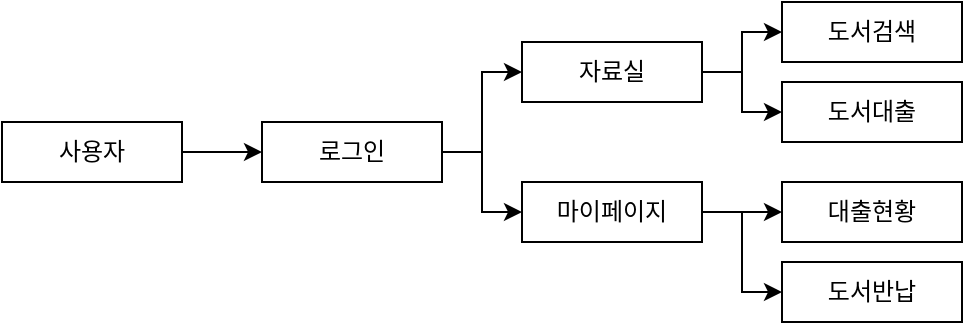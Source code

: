 <mxfile version="14.7.7" type="device"><diagram id="PHKV5_poxqYatvuPXTbH" name="Page-1"><mxGraphModel dx="446" dy="424" grid="1" gridSize="10" guides="1" tooltips="1" connect="1" arrows="1" fold="1" page="1" pageScale="1" pageWidth="827" pageHeight="1169" math="0" shadow="0"><root><mxCell id="0"/><mxCell id="1" parent="0"/><mxCell id="6F7GHybjalIhZ3sVa2YS-4" value="" style="edgeStyle=orthogonalEdgeStyle;rounded=0;orthogonalLoop=1;jettySize=auto;html=1;" edge="1" parent="1" source="6F7GHybjalIhZ3sVa2YS-1" target="6F7GHybjalIhZ3sVa2YS-2"><mxGeometry relative="1" as="geometry"/></mxCell><mxCell id="6F7GHybjalIhZ3sVa2YS-1" value="사용자" style="whiteSpace=wrap;html=1;" vertex="1" parent="1"><mxGeometry x="180" y="410" width="90" height="30" as="geometry"/></mxCell><mxCell id="6F7GHybjalIhZ3sVa2YS-8" style="edgeStyle=orthogonalEdgeStyle;rounded=0;orthogonalLoop=1;jettySize=auto;html=1;entryX=0;entryY=0.5;entryDx=0;entryDy=0;" edge="1" parent="1" source="6F7GHybjalIhZ3sVa2YS-2" target="6F7GHybjalIhZ3sVa2YS-5"><mxGeometry relative="1" as="geometry"/></mxCell><mxCell id="6F7GHybjalIhZ3sVa2YS-9" style="edgeStyle=orthogonalEdgeStyle;rounded=0;orthogonalLoop=1;jettySize=auto;html=1;entryX=0;entryY=0.5;entryDx=0;entryDy=0;" edge="1" parent="1" source="6F7GHybjalIhZ3sVa2YS-2" target="6F7GHybjalIhZ3sVa2YS-6"><mxGeometry relative="1" as="geometry"/></mxCell><mxCell id="6F7GHybjalIhZ3sVa2YS-2" value="로그인" style="whiteSpace=wrap;html=1;" vertex="1" parent="1"><mxGeometry x="310" y="410" width="90" height="30" as="geometry"/></mxCell><mxCell id="6F7GHybjalIhZ3sVa2YS-12" style="edgeStyle=orthogonalEdgeStyle;rounded=0;orthogonalLoop=1;jettySize=auto;html=1;entryX=0;entryY=0.5;entryDx=0;entryDy=0;" edge="1" parent="1" source="6F7GHybjalIhZ3sVa2YS-5" target="6F7GHybjalIhZ3sVa2YS-10"><mxGeometry relative="1" as="geometry"/></mxCell><mxCell id="6F7GHybjalIhZ3sVa2YS-13" style="edgeStyle=orthogonalEdgeStyle;rounded=0;orthogonalLoop=1;jettySize=auto;html=1;" edge="1" parent="1" source="6F7GHybjalIhZ3sVa2YS-5" target="6F7GHybjalIhZ3sVa2YS-11"><mxGeometry relative="1" as="geometry"/></mxCell><mxCell id="6F7GHybjalIhZ3sVa2YS-5" value="자료실" style="whiteSpace=wrap;html=1;" vertex="1" parent="1"><mxGeometry x="440" y="370" width="90" height="30" as="geometry"/></mxCell><mxCell id="6F7GHybjalIhZ3sVa2YS-16" value="" style="edgeStyle=orthogonalEdgeStyle;rounded=0;orthogonalLoop=1;jettySize=auto;html=1;" edge="1" parent="1" source="6F7GHybjalIhZ3sVa2YS-6" target="6F7GHybjalIhZ3sVa2YS-15"><mxGeometry relative="1" as="geometry"/></mxCell><mxCell id="6F7GHybjalIhZ3sVa2YS-19" style="edgeStyle=orthogonalEdgeStyle;rounded=0;orthogonalLoop=1;jettySize=auto;html=1;entryX=0;entryY=0.5;entryDx=0;entryDy=0;" edge="1" parent="1" source="6F7GHybjalIhZ3sVa2YS-6" target="6F7GHybjalIhZ3sVa2YS-17"><mxGeometry relative="1" as="geometry"/></mxCell><mxCell id="6F7GHybjalIhZ3sVa2YS-6" value="마이페이지" style="whiteSpace=wrap;html=1;" vertex="1" parent="1"><mxGeometry x="440" y="440" width="90" height="30" as="geometry"/></mxCell><mxCell id="6F7GHybjalIhZ3sVa2YS-10" value="도서검색" style="whiteSpace=wrap;html=1;" vertex="1" parent="1"><mxGeometry x="570" y="350" width="90" height="30" as="geometry"/></mxCell><mxCell id="6F7GHybjalIhZ3sVa2YS-11" value="도서대출" style="whiteSpace=wrap;html=1;" vertex="1" parent="1"><mxGeometry x="570" y="390" width="90" height="30" as="geometry"/></mxCell><mxCell id="6F7GHybjalIhZ3sVa2YS-15" value="대출현황" style="whiteSpace=wrap;html=1;" vertex="1" parent="1"><mxGeometry x="570" y="440" width="90" height="30" as="geometry"/></mxCell><mxCell id="6F7GHybjalIhZ3sVa2YS-17" value="도서반납" style="whiteSpace=wrap;html=1;" vertex="1" parent="1"><mxGeometry x="570" y="480" width="90" height="30" as="geometry"/></mxCell></root></mxGraphModel></diagram></mxfile>